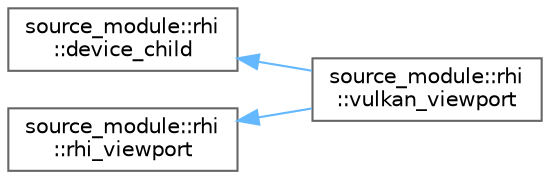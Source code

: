 digraph "类继承关系图"
{
 // LATEX_PDF_SIZE
  bgcolor="transparent";
  edge [fontname=Helvetica,fontsize=10,labelfontname=Helvetica,labelfontsize=10];
  node [fontname=Helvetica,fontsize=10,shape=box,height=0.2,width=0.4];
  rankdir="LR";
  Node0 [id="Node000000",label="source_module::rhi\l::device_child",height=0.2,width=0.4,color="grey40", fillcolor="white", style="filled",URL="$classsource__module_1_1rhi_1_1device__child.html",tooltip=" "];
  Node0 -> Node1 [id="edge5917_Node000000_Node000001",dir="back",color="steelblue1",style="solid",tooltip=" "];
  Node1 [id="Node000001",label="source_module::rhi\l::vulkan_viewport",height=0.2,width=0.4,color="grey40", fillcolor="white", style="filled",URL="$classsource__module_1_1rhi_1_1vulkan__viewport.html",tooltip=" "];
  Node2 [id="Node000002",label="source_module::rhi\l::rhi_viewport",height=0.2,width=0.4,color="grey40", fillcolor="white", style="filled",URL="$structsource__module_1_1rhi_1_1rhi__viewport.html",tooltip=" "];
  Node2 -> Node1 [id="edge5918_Node000002_Node000001",dir="back",color="steelblue1",style="solid",tooltip=" "];
}
